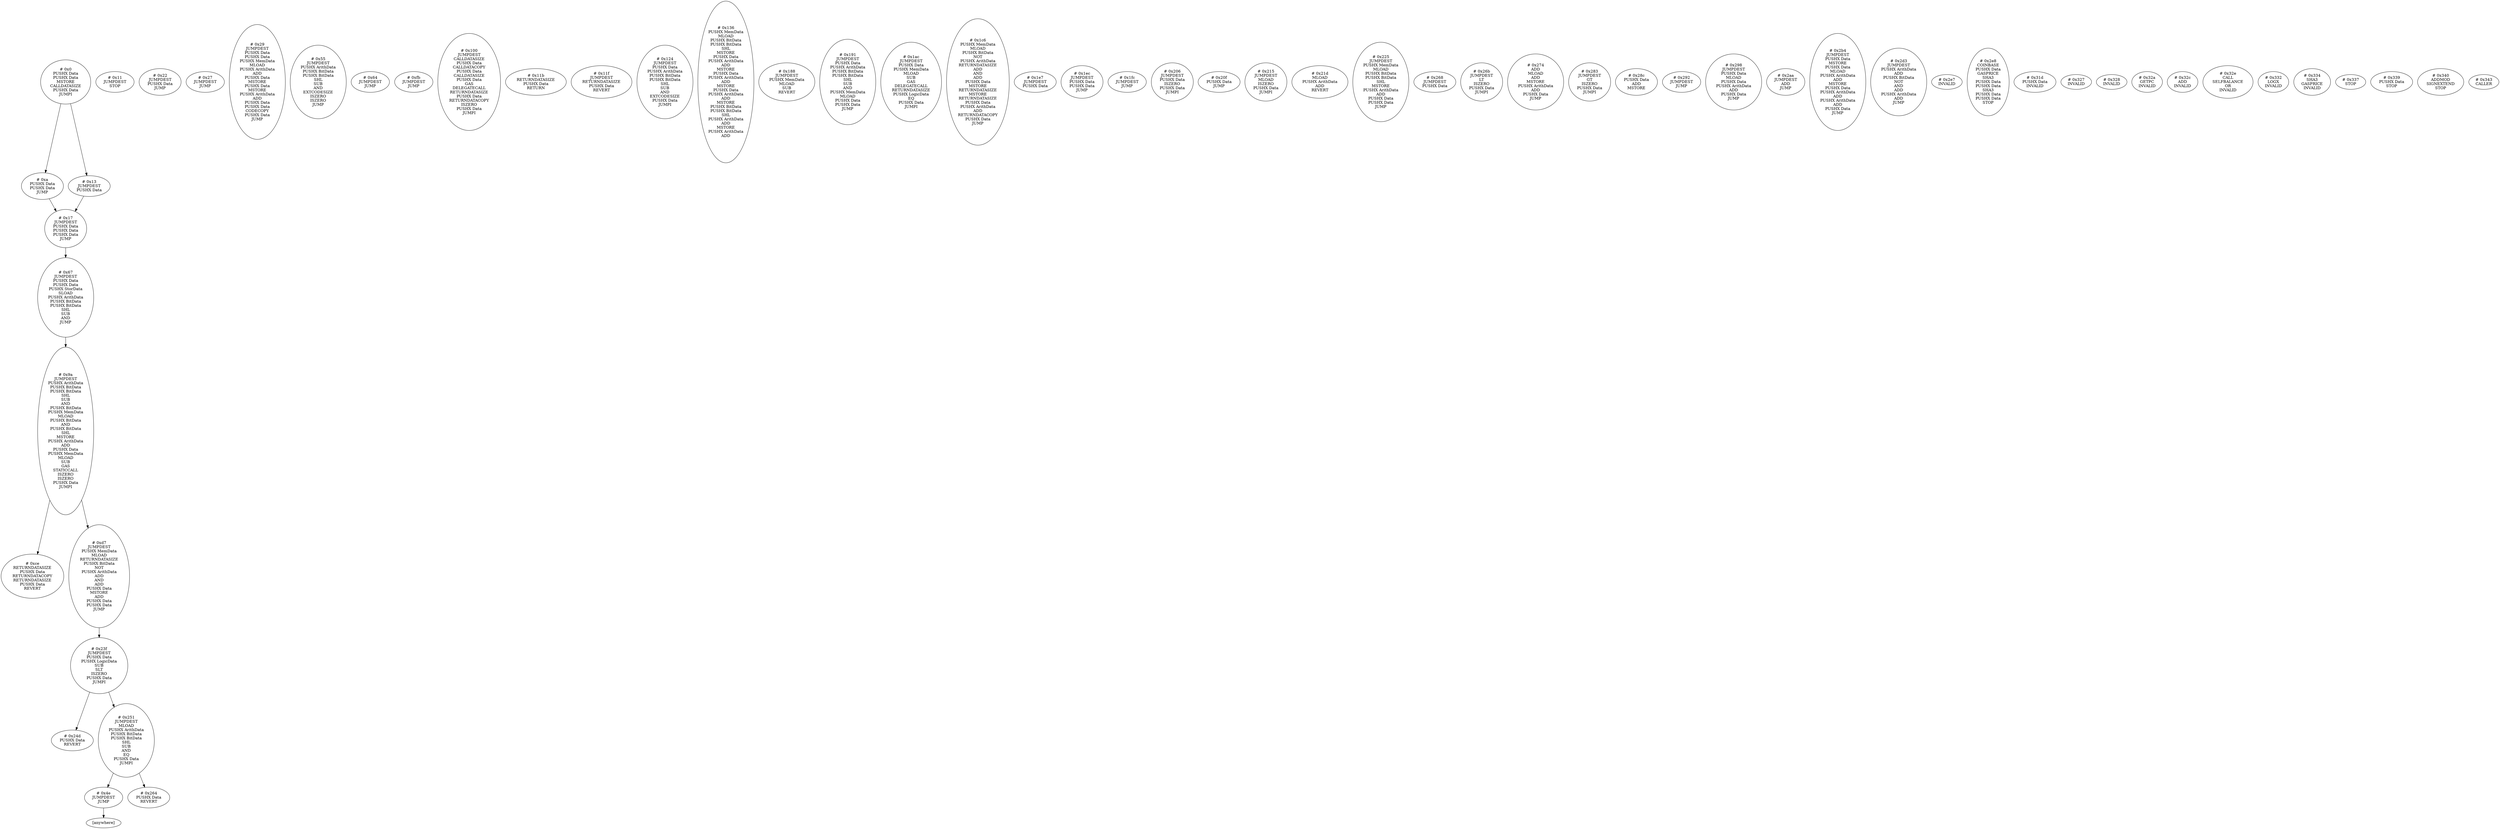 /* Generated by GvGen v.1.0 (https://www.github.com/stricaud/gvgen) */

digraph G {
compound=true;
   node1 [label="[anywhere]"];
   node2 [label="# 0x0
PUSHX Data
PUSHX Data
MSTORE
CALLDATASIZE
PUSHX Data
JUMPI
"];
   node3 [label="# 0xa
PUSHX Data
PUSHX Data
JUMP
"];
   node4 [label="# 0x11
JUMPDEST
STOP
"];
   node5 [label="# 0x13
JUMPDEST
PUSHX Data
"];
   node6 [label="# 0x17
JUMPDEST
PUSHX Data
PUSHX Data
PUSHX Data
JUMP
"];
   node7 [label="# 0x22
JUMPDEST
PUSHX Data
JUMP
"];
   node8 [label="# 0x27
JUMPDEST
JUMP
"];
   node9 [label="# 0x29
JUMPDEST
PUSHX Data
PUSHX Data
PUSHX MemData
MLOAD
PUSHX ArithData
ADD
PUSHX Data
MSTORE
PUSHX Data
MSTORE
PUSHX ArithData
ADD
PUSHX Data
PUSHX Data
CODECOPY
PUSHX Data
JUMP
"];
   node10 [label="# 0x4e
JUMPDEST
JUMP
"];
   node11 [label="# 0x55
JUMPDEST
PUSHX ArithData
PUSHX BitData
PUSHX BitData
SHL
SUB
AND
EXTCODESIZE
ISZERO
ISZERO
JUMP
"];
   node12 [label="# 0x64
JUMPDEST
JUMP
"];
   node13 [label="# 0x67
JUMPDEST
PUSHX Data
PUSHX Data
PUSHX StorData
SLOAD
PUSHX ArithData
PUSHX BitData
PUSHX BitData
SHL
SUB
AND
JUMP
"];
   node14 [label="# 0x9a
JUMPDEST
PUSHX ArithData
PUSHX BitData
PUSHX BitData
SHL
SUB
AND
PUSHX BitData
PUSHX MemData
MLOAD
PUSHX BitData
AND
PUSHX BitData
SHL
MSTORE
PUSHX ArithData
ADD
PUSHX Data
PUSHX MemData
MLOAD
SUB
GAS
STATICCALL
ISZERO
ISZERO
PUSHX Data
JUMPI
"];
   node15 [label="# 0xce
RETURNDATASIZE
PUSHX Data
RETURNDATACOPY
RETURNDATASIZE
PUSHX Data
REVERT
"];
   node16 [label="# 0xd7
JUMPDEST
PUSHX MemData
MLOAD
RETURNDATASIZE
PUSHX BitData
NOT
PUSHX ArithData
ADD
AND
ADD
PUSHX Data
MSTORE
ADD
PUSHX Data
PUSHX Data
JUMP
"];
   node17 [label="# 0xfb
JUMPDEST
JUMP
"];
   node18 [label="# 0x100
JUMPDEST
CALLDATASIZE
PUSHX Data
CALLDATACOPY
PUSHX Data
CALLDATASIZE
PUSHX Data
GAS
DELEGATECALL
RETURNDATASIZE
PUSHX Data
RETURNDATACOPY
ISZERO
PUSHX Data
JUMPI
"];
   node19 [label="# 0x11b
RETURNDATASIZE
PUSHX Data
RETURN
"];
   node20 [label="# 0x11f
JUMPDEST
RETURNDATASIZE
PUSHX Data
REVERT
"];
   node21 [label="# 0x124
JUMPDEST
PUSHX Data
PUSHX ArithData
PUSHX BitData
PUSHX BitData
SHL
SUB
AND
EXTCODESIZE
PUSHX Data
JUMPI
"];
   node22 [label="# 0x136
PUSHX MemData
MLOAD
PUSHX BitData
PUSHX BitData
SHL
MSTORE
PUSHX Data
PUSHX ArithData
ADD
MSTORE
PUSHX Data
PUSHX ArithData
ADD
MSTORE
PUSHX Data
PUSHX ArithData
ADD
MSTORE
PUSHX BitData
PUSHX BitData
SHL
PUSHX ArithData
ADD
MSTORE
PUSHX ArithData
ADD
"];
   node23 [label="# 0x188
JUMPDEST
PUSHX MemData
MLOAD
SUB
REVERT
"];
   node24 [label="# 0x191
JUMPDEST
PUSHX Data
PUSHX ArithData
PUSHX BitData
PUSHX BitData
SHL
SUB
AND
PUSHX MemData
MLOAD
PUSHX Data
PUSHX Data
JUMP
"];
   node25 [label="# 0x1ac
JUMPDEST
PUSHX Data
PUSHX MemData
MLOAD
SUB
GAS
DELEGATECALL
RETURNDATASIZE
PUSHX LogicData
EQ
PUSHX Data
JUMPI
"];
   node26 [label="# 0x1c6
PUSHX MemData
MLOAD
PUSHX BitData
NOT
PUSHX ArithData
RETURNDATASIZE
ADD
AND
ADD
PUSHX Data
MSTORE
RETURNDATASIZE
MSTORE
RETURNDATASIZE
PUSHX Data
PUSHX ArithData
ADD
RETURNDATACOPY
PUSHX Data
JUMP
"];
   node27 [label="# 0x1e7
JUMPDEST
PUSHX Data
"];
   node28 [label="# 0x1ec
JUMPDEST
PUSHX Data
PUSHX Data
JUMP
"];
   node29 [label="# 0x1fc
JUMPDEST
JUMP
"];
   node30 [label="# 0x206
JUMPDEST
PUSHX Data
ISZERO
PUSHX Data
JUMPI
"];
   node31 [label="# 0x20f
PUSHX Data
JUMP
"];
   node32 [label="# 0x215
JUMPDEST
MLOAD
ISZERO
PUSHX Data
JUMPI
"];
   node33 [label="# 0x21d
MLOAD
PUSHX ArithData
ADD
REVERT
"];
   node34 [label="# 0x225
JUMPDEST
PUSHX MemData
MLOAD
PUSHX BitData
PUSHX BitData
SHL
MSTORE
PUSHX ArithData
ADD
PUSHX Data
PUSHX Data
JUMP
"];
   node35 [label="# 0x23f
JUMPDEST
PUSHX Data
PUSHX LogicData
SUB
SLT
ISZERO
PUSHX Data
JUMPI
"];
   node36 [label="# 0x24d
PUSHX Data
REVERT
"];
   node37 [label="# 0x251
JUMPDEST
MLOAD
PUSHX ArithData
PUSHX BitData
PUSHX BitData
SHL
SUB
AND
EQ
PUSHX Data
JUMPI
"];
   node38 [label="# 0x264
PUSHX Data
REVERT
"];
   node39 [label="# 0x268
JUMPDEST
PUSHX Data
"];
   node40 [label="# 0x26b
JUMPDEST
LT
ISZERO
PUSHX Data
JUMPI
"];
   node41 [label="# 0x274
ADD
MLOAD
ADD
MSTORE
PUSHX ArithData
ADD
PUSHX Data
JUMP
"];
   node42 [label="# 0x283
JUMPDEST
GT
ISZERO
PUSHX Data
JUMPI
"];
   node43 [label="# 0x28c
PUSHX Data
ADD
MSTORE
"];
   node44 [label="# 0x292
JUMPDEST
JUMP
"];
   node45 [label="# 0x298
JUMPDEST
PUSHX Data
MLOAD
PUSHX Data
PUSHX ArithData
ADD
PUSHX Data
JUMP
"];
   node46 [label="# 0x2aa
JUMPDEST
ADD
JUMP
"];
   node47 [label="# 0x2b4
JUMPDEST
PUSHX Data
MSTORE
PUSHX Data
MLOAD
PUSHX ArithData
ADD
MSTORE
PUSHX Data
PUSHX ArithData
ADD
PUSHX ArithData
ADD
PUSHX Data
JUMP
"];
   node48 [label="# 0x2d3
JUMPDEST
PUSHX ArithData
ADD
PUSHX BitData
NOT
AND
ADD
PUSHX ArithData
ADD
JUMP
"];
   node49 [label="# 0x2e7
INVALID
"];
   node50 [label="# 0x2e8
COINBASE
PUSHX Data
GASPRICE
SHA3
PUSHX Data
PUSHX Data
SHA3
PUSHX Data
PUSHX Data
STOP
"];
   node51 [label="# 0x31d
PUSHX Data
INVALID
"];
   node52 [label="# 0x327
INVALID
"];
   node53 [label="# 0x328
INVALID
"];
   node54 [label="# 0x32a
GETPC
INVALID
"];
   node55 [label="# 0x32c
ADD
INVALID
"];
   node56 [label="# 0x32e
CALL
SELFBALANCE
OR
INVALID
"];
   node57 [label="# 0x332
LOGX
INVALID
"];
   node58 [label="# 0x334
SHA3
GASPRICE
INVALID
"];
   node59 [label="# 0x337
STOP
"];
   node60 [label="# 0x339
PUSHX Data
STOP
"];
   node61 [label="# 0x340
ADDMOD
SIGNEXTEND
STOP
"];
   node62 [label="# 0x343
CALLER
"];
node2->node5;
node2->node3;
node3->node6;
node5->node6;
node6->node13;
node10->node1;
node13->node14;
node14->node16;
node14->node15;
node16->node35;
node35->node37;
node35->node36;
node37->node10;
node37->node38;
}
